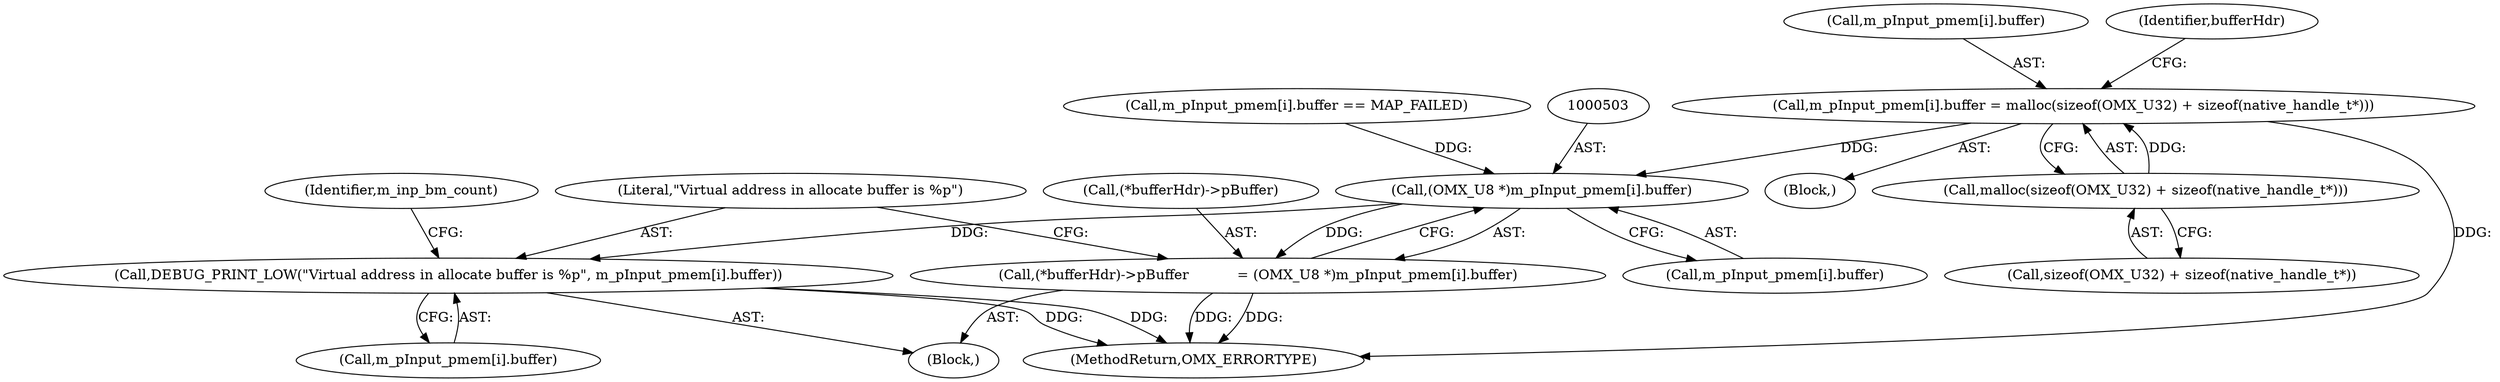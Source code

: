 digraph "0_Android_d575ecf607056d8e3328ef2eb56c52e98f81e87d@API" {
"1000475" [label="(Call,m_pInput_pmem[i].buffer = malloc(sizeof(OMX_U32) + sizeof(native_handle_t*)))"];
"1000481" [label="(Call,malloc(sizeof(OMX_U32) + sizeof(native_handle_t*)))"];
"1000502" [label="(Call,(OMX_U8 *)m_pInput_pmem[i].buffer)"];
"1000497" [label="(Call,(*bufferHdr)->pBuffer           = (OMX_U8 *)m_pInput_pmem[i].buffer)"];
"1000509" [label="(Call,DEBUG_PRINT_LOW(\"Virtual address in allocate buffer is %p\", m_pInput_pmem[i].buffer))"];
"1000548" [label="(MethodReturn,OMX_ERRORTYPE)"];
"1000510" [label="(Literal,\"Virtual address in allocate buffer is %p\")"];
"1000474" [label="(Block,)"];
"1000509" [label="(Call,DEBUG_PRINT_LOW(\"Virtual address in allocate buffer is %p\", m_pInput_pmem[i].buffer))"];
"1000504" [label="(Call,m_pInput_pmem[i].buffer)"];
"1000518" [label="(Identifier,m_inp_bm_count)"];
"1000476" [label="(Call,m_pInput_pmem[i].buffer)"];
"1000498" [label="(Call,(*bufferHdr)->pBuffer)"];
"1000292" [label="(Block,)"];
"1000511" [label="(Call,m_pInput_pmem[i].buffer)"];
"1000449" [label="(Call,m_pInput_pmem[i].buffer == MAP_FAILED)"];
"1000497" [label="(Call,(*bufferHdr)->pBuffer           = (OMX_U8 *)m_pInput_pmem[i].buffer)"];
"1000475" [label="(Call,m_pInput_pmem[i].buffer = malloc(sizeof(OMX_U32) + sizeof(native_handle_t*)))"];
"1000481" [label="(Call,malloc(sizeof(OMX_U32) + sizeof(native_handle_t*)))"];
"1000482" [label="(Call,sizeof(OMX_U32) + sizeof(native_handle_t*))"];
"1000490" [label="(Identifier,bufferHdr)"];
"1000502" [label="(Call,(OMX_U8 *)m_pInput_pmem[i].buffer)"];
"1000475" -> "1000474"  [label="AST: "];
"1000475" -> "1000481"  [label="CFG: "];
"1000476" -> "1000475"  [label="AST: "];
"1000481" -> "1000475"  [label="AST: "];
"1000490" -> "1000475"  [label="CFG: "];
"1000475" -> "1000548"  [label="DDG: "];
"1000481" -> "1000475"  [label="DDG: "];
"1000475" -> "1000502"  [label="DDG: "];
"1000481" -> "1000482"  [label="CFG: "];
"1000482" -> "1000481"  [label="AST: "];
"1000502" -> "1000497"  [label="AST: "];
"1000502" -> "1000504"  [label="CFG: "];
"1000503" -> "1000502"  [label="AST: "];
"1000504" -> "1000502"  [label="AST: "];
"1000497" -> "1000502"  [label="CFG: "];
"1000502" -> "1000497"  [label="DDG: "];
"1000449" -> "1000502"  [label="DDG: "];
"1000502" -> "1000509"  [label="DDG: "];
"1000497" -> "1000292"  [label="AST: "];
"1000498" -> "1000497"  [label="AST: "];
"1000510" -> "1000497"  [label="CFG: "];
"1000497" -> "1000548"  [label="DDG: "];
"1000497" -> "1000548"  [label="DDG: "];
"1000509" -> "1000292"  [label="AST: "];
"1000509" -> "1000511"  [label="CFG: "];
"1000510" -> "1000509"  [label="AST: "];
"1000511" -> "1000509"  [label="AST: "];
"1000518" -> "1000509"  [label="CFG: "];
"1000509" -> "1000548"  [label="DDG: "];
"1000509" -> "1000548"  [label="DDG: "];
}
